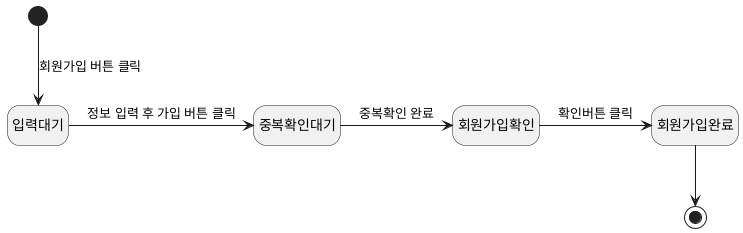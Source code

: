 @startuml
hide empty description

[*] --> 입력대기: 회원가입 버튼 클릭
입력대기 -> 중복확인대기: 정보 입력 후 가입 버튼 클릭
중복확인대기 -> 회원가입확인: 중복확인 완료
회원가입확인 -> 회원가입완료: 확인버튼 클릭
회원가입완료 --> [*]
@enduml